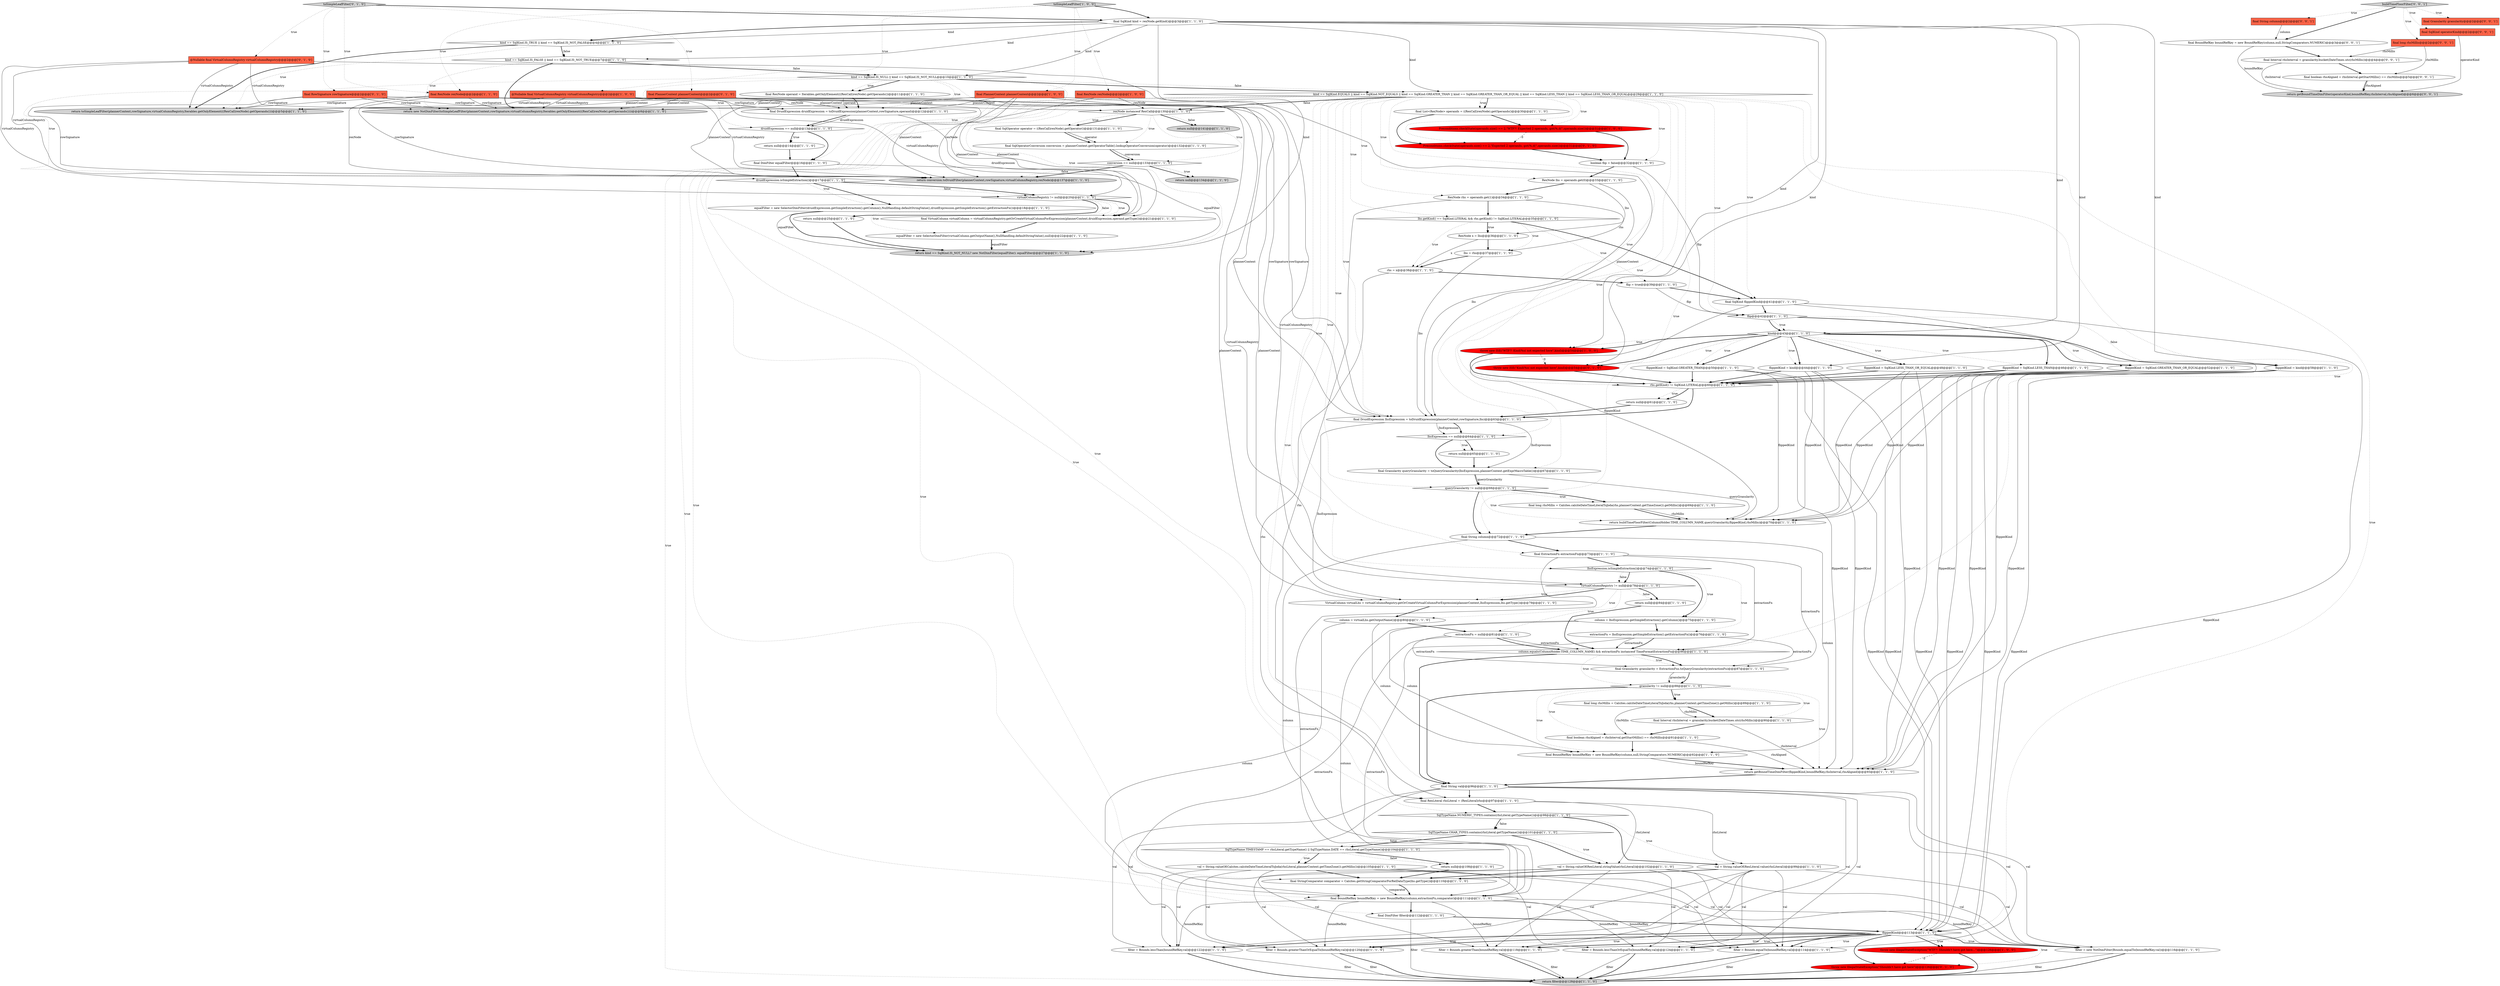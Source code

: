 digraph {
104 [style = filled, label = "@Nullable final VirtualColumnRegistry virtualColumnRegistry@@@2@@@['0', '1', '0']", fillcolor = tomato, shape = box image = "AAA0AAABBB2BBB"];
26 [style = filled, label = "SqlTypeName.TIMESTAMP == rhsLiteral.getTypeName() || SqlTypeName.DATE == rhsLiteral.getTypeName()@@@104@@@['1', '1', '0']", fillcolor = white, shape = diamond image = "AAA0AAABBB1BBB"];
73 [style = filled, label = "kind == SqlKind.IS_TRUE || kind == SqlKind.IS_NOT_FALSE@@@4@@@['1', '1', '0']", fillcolor = white, shape = diamond image = "AAA0AAABBB1BBB"];
80 [style = filled, label = "final SqlKind flippedKind@@@41@@@['1', '1', '0']", fillcolor = white, shape = ellipse image = "AAA0AAABBB1BBB"];
36 [style = filled, label = "column = lhsExpression.getSimpleExtraction().getColumn()@@@75@@@['1', '1', '0']", fillcolor = white, shape = ellipse image = "AAA0AAABBB1BBB"];
113 [style = filled, label = "final String column@@@2@@@['0', '0', '1']", fillcolor = tomato, shape = box image = "AAA0AAABBB3BBB"];
15 [style = filled, label = "flip@@@42@@@['1', '1', '0']", fillcolor = white, shape = diamond image = "AAA0AAABBB1BBB"];
2 [style = filled, label = "filter = Bounds.equalTo(boundRefKey,val)@@@114@@@['1', '1', '0']", fillcolor = white, shape = ellipse image = "AAA0AAABBB1BBB"];
10 [style = filled, label = "val = String.valueOf(RexLiteral.stringValue(rhsLiteral))@@@102@@@['1', '1', '0']", fillcolor = white, shape = ellipse image = "AAA0AAABBB1BBB"];
7 [style = filled, label = "final DruidExpression druidExpression = toDruidExpression(plannerContext,rowSignature,operand)@@@12@@@['1', '1', '0']", fillcolor = white, shape = ellipse image = "AAA0AAABBB1BBB"];
11 [style = filled, label = "virtualColumnRegistry != null@@@20@@@['1', '1', '0']", fillcolor = white, shape = diamond image = "AAA0AAABBB1BBB"];
37 [style = filled, label = "kind == SqlKind.IS_FALSE || kind == SqlKind.IS_NOT_TRUE@@@7@@@['1', '1', '0']", fillcolor = white, shape = diamond image = "AAA0AAABBB1BBB"];
75 [style = filled, label = "lhsExpression == null@@@64@@@['1', '1', '0']", fillcolor = white, shape = diamond image = "AAA0AAABBB1BBB"];
49 [style = filled, label = "final DimFilter filter@@@112@@@['1', '1', '0']", fillcolor = white, shape = ellipse image = "AAA0AAABBB1BBB"];
85 [style = filled, label = "return new NotDimFilter(toSimpleLeafFilter(plannerContext,rowSignature,virtualColumnRegistry,Iterables.getOnlyElement(((RexCall)rexNode).getOperands())))@@@8@@@['1', '1', '0']", fillcolor = lightgray, shape = ellipse image = "AAA0AAABBB1BBB"];
79 [style = filled, label = "virtualColumnRegistry != null@@@78@@@['1', '1', '0']", fillcolor = white, shape = diamond image = "AAA0AAABBB1BBB"];
94 [style = filled, label = "final RexLiteral rhsLiteral = (RexLiteral)rhs@@@97@@@['1', '1', '0']", fillcolor = white, shape = ellipse image = "AAA0AAABBB1BBB"];
61 [style = filled, label = "final RexNode rexNode@@@2@@@['1', '1', '0']", fillcolor = tomato, shape = box image = "AAA0AAABBB1BBB"];
91 [style = filled, label = "rhs.getKind() != SqlKind.LITERAL@@@60@@@['1', '1', '0']", fillcolor = white, shape = diamond image = "AAA0AAABBB1BBB"];
110 [style = filled, label = "final BoundRefKey boundRefKey = new BoundRefKey(column,null,StringComparators.NUMERIC)@@@3@@@['0', '0', '1']", fillcolor = white, shape = ellipse image = "AAA0AAABBB3BBB"];
33 [style = filled, label = "final long rhsMillis = Calcites.calciteDateTimeLiteralToJoda(rhs,plannerContext.getTimeZone()).getMillis()@@@89@@@['1', '1', '0']", fillcolor = white, shape = ellipse image = "AAA0AAABBB1BBB"];
64 [style = filled, label = "return null@@@65@@@['1', '1', '0']", fillcolor = white, shape = ellipse image = "AAA0AAABBB1BBB"];
84 [style = filled, label = "lhs.getKind() == SqlKind.LITERAL && rhs.getKind() != SqlKind.LITERAL@@@35@@@['1', '1', '0']", fillcolor = white, shape = diamond image = "AAA0AAABBB1BBB"];
9 [style = filled, label = "final VirtualColumn virtualColumn = virtualColumnRegistry.getOrCreateVirtualColumnForExpression(plannerContext,druidExpression,operand.getType())@@@21@@@['1', '1', '0']", fillcolor = white, shape = ellipse image = "AAA0AAABBB1BBB"];
54 [style = filled, label = "rhs = x@@@38@@@['1', '1', '0']", fillcolor = white, shape = ellipse image = "AAA0AAABBB1BBB"];
99 [style = filled, label = "throw new IllegalStateException(\"Shouldn't have got here\")@@@126@@@['0', '1', '0']", fillcolor = red, shape = ellipse image = "AAA1AAABBB2BBB"];
43 [style = filled, label = "kind == SqlKind.IS_NULL || kind == SqlKind.IS_NOT_NULL@@@10@@@['1', '1', '0']", fillcolor = white, shape = diamond image = "AAA0AAABBB1BBB"];
45 [style = filled, label = "final RexNode operand = Iterables.getOnlyElement(((RexCall)rexNode).getOperands())@@@11@@@['1', '1', '0']", fillcolor = white, shape = ellipse image = "AAA0AAABBB1BBB"];
30 [style = filled, label = "filter = new NotDimFilter(Bounds.equalTo(boundRefKey,val))@@@116@@@['1', '1', '0']", fillcolor = white, shape = ellipse image = "AAA0AAABBB1BBB"];
12 [style = filled, label = "filter = Bounds.lessThan(boundRefKey,val)@@@122@@@['1', '1', '0']", fillcolor = white, shape = ellipse image = "AAA0AAABBB1BBB"];
51 [style = filled, label = "final ExtractionFn extractionFn@@@73@@@['1', '1', '0']", fillcolor = white, shape = ellipse image = "AAA0AAABBB1BBB"];
65 [style = filled, label = "final SqlOperatorConversion conversion = plannerContext.getOperatorTable().lookupOperatorConversion(operator)@@@132@@@['1', '1', '0']", fillcolor = white, shape = ellipse image = "AAA0AAABBB1BBB"];
107 [style = filled, label = "final long rhsMillis@@@2@@@['0', '0', '1']", fillcolor = tomato, shape = box image = "AAA0AAABBB3BBB"];
66 [style = filled, label = "granularity != null@@@88@@@['1', '1', '0']", fillcolor = white, shape = diamond image = "AAA0AAABBB1BBB"];
69 [style = filled, label = "VirtualColumn virtualLhs = virtualColumnRegistry.getOrCreateVirtualColumnForExpression(plannerContext,lhsExpression,lhs.getType())@@@79@@@['1', '1', '0']", fillcolor = white, shape = ellipse image = "AAA0AAABBB1BBB"];
17 [style = filled, label = "final SqlKind kind = rexNode.getKind()@@@3@@@['1', '1', '0']", fillcolor = white, shape = ellipse image = "AAA0AAABBB1BBB"];
18 [style = filled, label = "final Granularity queryGranularity = toQueryGranularity(lhsExpression,plannerContext.getExprMacroTable())@@@67@@@['1', '1', '0']", fillcolor = white, shape = ellipse image = "AAA0AAABBB1BBB"];
29 [style = filled, label = "Preconditions.checkState(operands.size() == 2,\"WTF?! Expected 2 operands, got(%,d(\",operands.size())@@@31@@@['1', '0', '0']", fillcolor = red, shape = ellipse image = "AAA1AAABBB1BBB"];
86 [style = filled, label = "flippedKind = SqlKind.GREATER_THAN_OR_EQUAL@@@52@@@['1', '1', '0']", fillcolor = white, shape = ellipse image = "AAA0AAABBB1BBB"];
50 [style = filled, label = "final RexNode rexNode@@@2@@@['1', '0', '0']", fillcolor = tomato, shape = box image = "AAA0AAABBB1BBB"];
27 [style = filled, label = "lhs = rhs@@@37@@@['1', '1', '0']", fillcolor = white, shape = ellipse image = "AAA0AAABBB1BBB"];
20 [style = filled, label = "extractionFn = null@@@81@@@['1', '1', '0']", fillcolor = white, shape = ellipse image = "AAA0AAABBB1BBB"];
105 [style = filled, label = "throw new ISE(\"Kind(%s( not expected here\",kind)@@@54@@@['0', '1', '0']", fillcolor = red, shape = ellipse image = "AAA1AAABBB2BBB"];
32 [style = filled, label = "RexNode x = lhs@@@36@@@['1', '1', '0']", fillcolor = white, shape = ellipse image = "AAA0AAABBB1BBB"];
98 [style = filled, label = "return null@@@108@@@['1', '1', '0']", fillcolor = white, shape = ellipse image = "AAA0AAABBB1BBB"];
100 [style = filled, label = "final RowSignature rowSignature@@@2@@@['0', '1', '0']", fillcolor = tomato, shape = box image = "AAA0AAABBB2BBB"];
102 [style = filled, label = "toSimpleLeafFilter['0', '1', '0']", fillcolor = lightgray, shape = diamond image = "AAA0AAABBB2BBB"];
71 [style = filled, label = "flippedKind = SqlKind.LESS_THAN@@@46@@@['1', '1', '0']", fillcolor = white, shape = ellipse image = "AAA0AAABBB1BBB"];
63 [style = filled, label = "extractionFn = lhsExpression.getSimpleExtraction().getExtractionFn()@@@76@@@['1', '1', '0']", fillcolor = white, shape = ellipse image = "AAA0AAABBB1BBB"];
81 [style = filled, label = "SqlTypeName.NUMERIC_TYPES.contains(rhsLiteral.getTypeName())@@@98@@@['1', '1', '0']", fillcolor = white, shape = diamond image = "AAA0AAABBB1BBB"];
56 [style = filled, label = "return conversion.toDruidFilter(plannerContext,rowSignature,virtualColumnRegistry,rexNode)@@@137@@@['1', '1', '0']", fillcolor = lightgray, shape = ellipse image = "AAA0AAABBB1BBB"];
68 [style = filled, label = "flip = true@@@39@@@['1', '1', '0']", fillcolor = white, shape = ellipse image = "AAA0AAABBB1BBB"];
5 [style = filled, label = "queryGranularity != null@@@68@@@['1', '1', '0']", fillcolor = white, shape = diamond image = "AAA0AAABBB1BBB"];
4 [style = filled, label = "final PlannerContext plannerContext@@@2@@@['1', '0', '0']", fillcolor = tomato, shape = box image = "AAA0AAABBB1BBB"];
6 [style = filled, label = "final BoundRefKey boundRefKey = new BoundRefKey(column,null,StringComparators.NUMERIC)@@@92@@@['1', '1', '0']", fillcolor = white, shape = ellipse image = "AAA0AAABBB1BBB"];
55 [style = filled, label = "rexNode instanceof RexCall@@@130@@@['1', '1', '0']", fillcolor = white, shape = diamond image = "AAA0AAABBB1BBB"];
14 [style = filled, label = "druidExpression == null@@@13@@@['1', '1', '0']", fillcolor = white, shape = diamond image = "AAA0AAABBB1BBB"];
48 [style = filled, label = "column.equals(ColumnHolder.TIME_COLUMN_NAME) && extractionFn instanceof TimeFormatExtractionFn@@@86@@@['1', '1', '0']", fillcolor = white, shape = diamond image = "AAA0AAABBB1BBB"];
108 [style = filled, label = "buildTimeFloorFilter['0', '0', '1']", fillcolor = lightgray, shape = diamond image = "AAA0AAABBB3BBB"];
90 [style = filled, label = "throw new IllegalStateException(\"WTF?! Shouldn't have got here...\")@@@126@@@['1', '0', '0']", fillcolor = red, shape = ellipse image = "AAA1AAABBB1BBB"];
0 [style = filled, label = "final DimFilter equalFilter@@@16@@@['1', '1', '0']", fillcolor = white, shape = ellipse image = "AAA0AAABBB1BBB"];
28 [style = filled, label = "final BoundRefKey boundRefKey = new BoundRefKey(column,extractionFn,comparator)@@@111@@@['1', '1', '0']", fillcolor = white, shape = ellipse image = "AAA0AAABBB1BBB"];
89 [style = filled, label = "SqlTypeName.CHAR_TYPES.contains(rhsLiteral.getTypeName())@@@101@@@['1', '1', '0']", fillcolor = white, shape = diamond image = "AAA0AAABBB1BBB"];
93 [style = filled, label = "kind@@@43@@@['1', '1', '0']", fillcolor = white, shape = diamond image = "AAA0AAABBB1BBB"];
57 [style = filled, label = "column = virtualLhs.getOutputName()@@@80@@@['1', '1', '0']", fillcolor = white, shape = ellipse image = "AAA0AAABBB1BBB"];
31 [style = filled, label = "final SqlOperator operator = ((RexCall)rexNode).getOperator()@@@131@@@['1', '1', '0']", fillcolor = white, shape = ellipse image = "AAA0AAABBB1BBB"];
39 [style = filled, label = "return null@@@14@@@['1', '1', '0']", fillcolor = white, shape = ellipse image = "AAA0AAABBB1BBB"];
53 [style = filled, label = "return buildTimeFloorFilter(ColumnHolder.TIME_COLUMN_NAME,queryGranularity,flippedKind,rhsMillis)@@@70@@@['1', '1', '0']", fillcolor = white, shape = ellipse image = "AAA0AAABBB1BBB"];
24 [style = filled, label = "return toSimpleLeafFilter(plannerContext,rowSignature,virtualColumnRegistry,Iterables.getOnlyElement(((RexCall)rexNode).getOperands()))@@@5@@@['1', '1', '0']", fillcolor = lightgray, shape = ellipse image = "AAA0AAABBB1BBB"];
111 [style = filled, label = "return getBoundTimeDimFilter(operatorKind,boundRefKey,rhsInterval,rhsAligned)@@@6@@@['0', '0', '1']", fillcolor = lightgray, shape = ellipse image = "AAA0AAABBB3BBB"];
23 [style = filled, label = "conversion == null@@@133@@@['1', '1', '0']", fillcolor = white, shape = diamond image = "AAA0AAABBB1BBB"];
46 [style = filled, label = "flippedKind = kind@@@44@@@['1', '1', '0']", fillcolor = white, shape = ellipse image = "AAA0AAABBB1BBB"];
21 [style = filled, label = "return null@@@25@@@['1', '1', '0']", fillcolor = white, shape = ellipse image = "AAA0AAABBB1BBB"];
13 [style = filled, label = "return kind == SqlKind.IS_NOT_NULL? new NotDimFilter(equalFilter): equalFilter@@@27@@@['1', '1', '0']", fillcolor = lightgray, shape = ellipse image = "AAA0AAABBB1BBB"];
34 [style = filled, label = "boolean flip = false@@@32@@@['1', '1', '0']", fillcolor = white, shape = ellipse image = "AAA0AAABBB1BBB"];
47 [style = filled, label = "return getBoundTimeDimFilter(flippedKind,boundRefKey,rhsInterval,rhsAligned)@@@93@@@['1', '1', '0']", fillcolor = white, shape = ellipse image = "AAA0AAABBB1BBB"];
114 [style = filled, label = "final Interval rhsInterval = granularity.bucket(DateTimes.utc(rhsMillis))@@@4@@@['0', '0', '1']", fillcolor = white, shape = ellipse image = "AAA0AAABBB3BBB"];
3 [style = filled, label = "filter = Bounds.greaterThan(boundRefKey,val)@@@118@@@['1', '1', '0']", fillcolor = white, shape = ellipse image = "AAA0AAABBB1BBB"];
88 [style = filled, label = "final String val@@@96@@@['1', '1', '0']", fillcolor = white, shape = ellipse image = "AAA0AAABBB1BBB"];
106 [style = filled, label = "final SqlKind operatorKind@@@2@@@['0', '0', '1']", fillcolor = tomato, shape = box image = "AAA0AAABBB3BBB"];
8 [style = filled, label = "@Nullable final VirtualColumnRegistry virtualColumnRegistry@@@2@@@['1', '0', '0']", fillcolor = tomato, shape = box image = "AAA0AAABBB1BBB"];
22 [style = filled, label = "flippedKind = kind@@@58@@@['1', '1', '0']", fillcolor = white, shape = ellipse image = "AAA0AAABBB1BBB"];
97 [style = filled, label = "final boolean rhsAligned = rhsInterval.getStartMillis() == rhsMillis@@@91@@@['1', '1', '0']", fillcolor = white, shape = ellipse image = "AAA0AAABBB1BBB"];
96 [style = filled, label = "RexNode lhs = operands.get(0)@@@33@@@['1', '1', '0']", fillcolor = white, shape = ellipse image = "AAA0AAABBB1BBB"];
52 [style = filled, label = "filter = Bounds.greaterThanOrEqualTo(boundRefKey,val)@@@120@@@['1', '1', '0']", fillcolor = white, shape = ellipse image = "AAA0AAABBB1BBB"];
60 [style = filled, label = "final List<RexNode> operands = ((RexCall)rexNode).getOperands()@@@30@@@['1', '1', '0']", fillcolor = white, shape = ellipse image = "AAA0AAABBB1BBB"];
35 [style = filled, label = "return filter@@@128@@@['1', '1', '0']", fillcolor = lightgray, shape = ellipse image = "AAA0AAABBB1BBB"];
103 [style = filled, label = "final PlannerContext plannerContext@@@2@@@['0', '1', '0']", fillcolor = tomato, shape = box image = "AAA0AAABBB2BBB"];
42 [style = filled, label = "final Granularity granularity = ExtractionFns.toQueryGranularity(extractionFn)@@@87@@@['1', '1', '0']", fillcolor = white, shape = ellipse image = "AAA0AAABBB1BBB"];
92 [style = filled, label = "druidExpression.isSimpleExtraction()@@@17@@@['1', '1', '0']", fillcolor = white, shape = diamond image = "AAA0AAABBB1BBB"];
76 [style = filled, label = "flippedKind = SqlKind.LESS_THAN_OR_EQUAL@@@48@@@['1', '1', '0']", fillcolor = white, shape = ellipse image = "AAA0AAABBB1BBB"];
112 [style = filled, label = "final boolean rhsAligned = rhsInterval.getStartMillis() == rhsMillis@@@5@@@['0', '0', '1']", fillcolor = white, shape = ellipse image = "AAA0AAABBB3BBB"];
95 [style = filled, label = "final DruidExpression lhsExpression = toDruidExpression(plannerContext,rowSignature,lhs)@@@63@@@['1', '1', '0']", fillcolor = white, shape = ellipse image = "AAA0AAABBB1BBB"];
25 [style = filled, label = "return null@@@141@@@['1', '1', '0']", fillcolor = lightgray, shape = ellipse image = "AAA0AAABBB1BBB"];
87 [style = filled, label = "val = String.valueOf(RexLiteral.value(rhsLiteral))@@@99@@@['1', '1', '0']", fillcolor = white, shape = ellipse image = "AAA0AAABBB1BBB"];
62 [style = filled, label = "equalFilter = new SelectorDimFilter(druidExpression.getSimpleExtraction().getColumn(),NullHandling.defaultStringValue(),druidExpression.getSimpleExtraction().getExtractionFn())@@@18@@@['1', '1', '0']", fillcolor = white, shape = ellipse image = "AAA0AAABBB1BBB"];
101 [style = filled, label = "Preconditions.checkState(operands.size() == 2,\"Expected 2 operands, got(%,d(\",operands.size())@@@31@@@['0', '1', '0']", fillcolor = red, shape = ellipse image = "AAA1AAABBB2BBB"];
44 [style = filled, label = "lhsExpression.isSimpleExtraction()@@@74@@@['1', '1', '0']", fillcolor = white, shape = diamond image = "AAA0AAABBB1BBB"];
109 [style = filled, label = "final Granularity granularity@@@2@@@['0', '0', '1']", fillcolor = tomato, shape = box image = "AAA0AAABBB3BBB"];
82 [style = filled, label = "final Interval rhsInterval = granularity.bucket(DateTimes.utc(rhsMillis))@@@90@@@['1', '1', '0']", fillcolor = white, shape = ellipse image = "AAA0AAABBB1BBB"];
58 [style = filled, label = "throw new ISE(\"WTF?! Kind(%s( not expected here\",kind)@@@54@@@['1', '0', '0']", fillcolor = red, shape = ellipse image = "AAA1AAABBB1BBB"];
67 [style = filled, label = "return null@@@61@@@['1', '1', '0']", fillcolor = white, shape = ellipse image = "AAA0AAABBB1BBB"];
77 [style = filled, label = "equalFilter = new SelectorDimFilter(virtualColumn.getOutputName(),NullHandling.defaultStringValue(),null)@@@22@@@['1', '1', '0']", fillcolor = white, shape = ellipse image = "AAA0AAABBB1BBB"];
59 [style = filled, label = "return null@@@134@@@['1', '1', '0']", fillcolor = lightgray, shape = ellipse image = "AAA0AAABBB1BBB"];
83 [style = filled, label = "val = String.valueOf(Calcites.calciteDateTimeLiteralToJoda(rhsLiteral,plannerContext.getTimeZone()).getMillis())@@@105@@@['1', '1', '0']", fillcolor = white, shape = ellipse image = "AAA0AAABBB1BBB"];
16 [style = filled, label = "toSimpleLeafFilter['1', '0', '0']", fillcolor = lightgray, shape = diamond image = "AAA0AAABBB1BBB"];
41 [style = filled, label = "final long rhsMillis = Calcites.calciteDateTimeLiteralToJoda(rhs,plannerContext.getTimeZone()).getMillis()@@@69@@@['1', '1', '0']", fillcolor = white, shape = ellipse image = "AAA0AAABBB1BBB"];
1 [style = filled, label = "RexNode rhs = operands.get(1)@@@34@@@['1', '1', '0']", fillcolor = white, shape = ellipse image = "AAA0AAABBB1BBB"];
70 [style = filled, label = "final String column@@@72@@@['1', '1', '0']", fillcolor = white, shape = ellipse image = "AAA0AAABBB1BBB"];
74 [style = filled, label = "flippedKind = SqlKind.GREATER_THAN@@@50@@@['1', '1', '0']", fillcolor = white, shape = ellipse image = "AAA0AAABBB1BBB"];
40 [style = filled, label = "filter = Bounds.lessThanOrEqualTo(boundRefKey,val)@@@124@@@['1', '1', '0']", fillcolor = white, shape = ellipse image = "AAA0AAABBB1BBB"];
19 [style = filled, label = "flippedKind@@@113@@@['1', '1', '0']", fillcolor = white, shape = diamond image = "AAA0AAABBB1BBB"];
38 [style = filled, label = "return null@@@84@@@['1', '1', '0']", fillcolor = white, shape = ellipse image = "AAA0AAABBB1BBB"];
72 [style = filled, label = "kind == SqlKind.EQUALS || kind == SqlKind.NOT_EQUALS || kind == SqlKind.GREATER_THAN || kind == SqlKind.GREATER_THAN_OR_EQUAL || kind == SqlKind.LESS_THAN || kind == SqlKind.LESS_THAN_OR_EQUAL@@@29@@@['1', '1', '0']", fillcolor = white, shape = diamond image = "AAA0AAABBB1BBB"];
78 [style = filled, label = "final StringComparator comparator = Calcites.getStringComparatorForRelDataType(lhs.getType())@@@110@@@['1', '1', '0']", fillcolor = white, shape = ellipse image = "AAA0AAABBB1BBB"];
51->42 [style = solid, label="extractionFn"];
62->13 [style = bold, label=""];
17->13 [style = solid, label="kind"];
9->77 [style = bold, label=""];
83->30 [style = solid, label="val"];
93->46 [style = bold, label=""];
54->68 [style = bold, label=""];
60->29 [style = bold, label=""];
93->74 [style = dotted, label="true"];
8->11 [style = solid, label="virtualColumnRegistry"];
74->19 [style = solid, label="flippedKind"];
89->10 [style = bold, label=""];
93->86 [style = bold, label=""];
32->54 [style = solid, label="x"];
49->35 [style = solid, label="filter"];
45->7 [style = bold, label=""];
95->18 [style = solid, label="lhsExpression"];
7->14 [style = bold, label=""];
3->35 [style = bold, label=""];
11->77 [style = dotted, label="true"];
93->86 [style = dotted, label="true"];
79->57 [style = dotted, label="true"];
19->90 [style = bold, label=""];
14->39 [style = dotted, label="true"];
44->79 [style = bold, label=""];
81->89 [style = bold, label=""];
79->69 [style = dotted, label="true"];
36->63 [style = bold, label=""];
19->99 [style = bold, label=""];
104->56 [style = solid, label="virtualColumnRegistry"];
20->48 [style = solid, label="extractionFn"];
102->100 [style = dotted, label="true"];
67->95 [style = bold, label=""];
79->20 [style = dotted, label="true"];
66->6 [style = dotted, label="true"];
107->112 [style = solid, label="rhsMillis"];
88->52 [style = solid, label="val"];
86->19 [style = solid, label="flippedKind"];
17->43 [style = solid, label="kind"];
12->35 [style = bold, label=""];
75->64 [style = bold, label=""];
4->85 [style = solid, label="plannerContext"];
43->45 [style = bold, label=""];
34->96 [style = bold, label=""];
93->58 [style = dotted, label="true"];
41->53 [style = bold, label=""];
74->53 [style = solid, label="flippedKind"];
55->25 [style = bold, label=""];
19->99 [style = dotted, label="true"];
26->98 [style = dotted, label="false"];
19->3 [style = dotted, label="true"];
104->85 [style = solid, label="virtualColumnRegistry"];
55->25 [style = dotted, label="false"];
10->12 [style = solid, label="val"];
45->7 [style = solid, label="operand"];
14->39 [style = bold, label=""];
16->61 [style = dotted, label="true"];
1->27 [style = solid, label="rhs"];
81->89 [style = dotted, label="false"];
16->8 [style = dotted, label="true"];
50->55 [style = solid, label="rexNode"];
72->55 [style = bold, label=""];
72->91 [style = dotted, label="true"];
11->21 [style = bold, label=""];
84->80 [style = bold, label=""];
96->1 [style = bold, label=""];
32->27 [style = bold, label=""];
83->2 [style = solid, label="val"];
66->82 [style = dotted, label="true"];
20->42 [style = solid, label="extractionFn"];
3->35 [style = solid, label="filter"];
58->91 [style = bold, label=""];
38->48 [style = bold, label=""];
73->37 [style = dotted, label="false"];
0->92 [style = bold, label=""];
7->9 [style = solid, label="druidExpression"];
93->74 [style = bold, label=""];
103->9 [style = solid, label="plannerContext"];
43->72 [style = dotted, label="false"];
72->48 [style = dotted, label="true"];
19->40 [style = bold, label=""];
72->95 [style = dotted, label="true"];
71->91 [style = bold, label=""];
23->56 [style = bold, label=""];
42->66 [style = bold, label=""];
40->35 [style = solid, label="filter"];
30->35 [style = solid, label="filter"];
43->13 [style = dotted, label="true"];
93->105 [style = dotted, label="true"];
36->6 [style = solid, label="column"];
48->66 [style = dotted, label="true"];
75->64 [style = dotted, label="true"];
77->13 [style = solid, label="equalFilter"];
55->65 [style = dotted, label="true"];
14->0 [style = bold, label=""];
0->13 [style = solid, label="equalFilter"];
18->5 [style = bold, label=""];
107->114 [style = solid, label="rhsMillis"];
60->101 [style = bold, label=""];
17->22 [style = solid, label="kind"];
106->111 [style = solid, label="operatorKind"];
97->6 [style = bold, label=""];
15->93 [style = bold, label=""];
72->75 [style = dotted, label="true"];
23->59 [style = dotted, label="true"];
64->18 [style = bold, label=""];
62->13 [style = solid, label="equalFilter"];
17->46 [style = solid, label="kind"];
4->7 [style = solid, label="plannerContext"];
11->9 [style = bold, label=""];
7->14 [style = solid, label="druidExpression"];
72->5 [style = dotted, label="true"];
37->43 [style = bold, label=""];
18->53 [style = solid, label="queryGranularity"];
19->90 [style = dotted, label="true"];
72->51 [style = dotted, label="true"];
72->88 [style = dotted, label="true"];
104->24 [style = solid, label="virtualColumnRegistry"];
83->78 [style = bold, label=""];
80->15 [style = bold, label=""];
61->7 [style = solid, label="rowSignature"];
91->95 [style = bold, label=""];
55->31 [style = bold, label=""];
72->94 [style = dotted, label="true"];
100->7 [style = solid, label="rowSignature"];
103->85 [style = solid, label="plannerContext"];
61->56 [style = solid, label="rowSignature"];
26->83 [style = bold, label=""];
8->85 [style = solid, label="virtualColumnRegistry"];
75->18 [style = bold, label=""];
37->43 [style = dotted, label="false"];
61->95 [style = solid, label="rowSignature"];
28->3 [style = solid, label="boundRefKey"];
68->80 [style = bold, label=""];
72->28 [style = dotted, label="true"];
103->69 [style = solid, label="plannerContext"];
19->2 [style = bold, label=""];
72->18 [style = dotted, label="true"];
92->11 [style = dotted, label="false"];
16->4 [style = dotted, label="true"];
79->38 [style = dotted, label="false"];
33->82 [style = bold, label=""];
100->85 [style = solid, label="rowSignature"];
83->3 [style = solid, label="val"];
44->79 [style = dotted, label="false"];
112->111 [style = bold, label=""];
70->28 [style = solid, label="column"];
89->26 [style = bold, label=""];
104->79 [style = solid, label="virtualColumnRegistry"];
43->0 [style = dotted, label="true"];
34->15 [style = solid, label="flip"];
55->23 [style = dotted, label="true"];
103->24 [style = solid, label="plannerContext"];
17->37 [style = solid, label="kind"];
78->28 [style = solid, label="comparator"];
72->78 [style = dotted, label="true"];
86->53 [style = solid, label="flippedKind"];
87->12 [style = solid, label="val"];
6->47 [style = bold, label=""];
23->59 [style = bold, label=""];
103->95 [style = solid, label="plannerContext"];
63->28 [style = solid, label="extractionFn"];
81->87 [style = bold, label=""];
72->55 [style = dotted, label="false"];
87->30 [style = solid, label="val"];
71->47 [style = solid, label="flippedKind"];
5->41 [style = dotted, label="true"];
93->71 [style = bold, label=""];
8->24 [style = solid, label="virtualColumnRegistry"];
28->49 [style = bold, label=""];
66->33 [style = dotted, label="true"];
19->12 [style = dotted, label="true"];
94->10 [style = solid, label="rhsLiteral"];
43->72 [style = bold, label=""];
4->95 [style = solid, label="plannerContext"];
96->95 [style = solid, label="lhs"];
79->38 [style = bold, label=""];
10->78 [style = bold, label=""];
5->53 [style = dotted, label="true"];
73->24 [style = dotted, label="true"];
94->81 [style = bold, label=""];
93->46 [style = dotted, label="true"];
28->30 [style = solid, label="boundRefKey"];
99->35 [style = bold, label=""];
72->44 [style = dotted, label="true"];
2->35 [style = solid, label="filter"];
77->13 [style = bold, label=""];
15->22 [style = dotted, label="false"];
74->91 [style = bold, label=""];
72->96 [style = dotted, label="true"];
82->47 [style = solid, label="rhsInterval"];
44->36 [style = bold, label=""];
51->48 [style = solid, label="extractionFn"];
6->47 [style = solid, label="boundRefKey"];
72->1 [style = dotted, label="true"];
1->94 [style = solid, label="rhs"];
19->2 [style = dotted, label="true"];
65->23 [style = solid, label="conversion"];
87->2 [style = solid, label="val"];
69->57 [style = bold, label=""];
44->36 [style = dotted, label="true"];
20->28 [style = solid, label="extractionFn"];
72->34 [style = dotted, label="true"];
57->28 [style = solid, label="column"];
80->19 [style = solid, label="flippedKind"];
72->80 [style = dotted, label="true"];
95->75 [style = solid, label="lhsExpression"];
66->47 [style = dotted, label="true"];
19->52 [style = dotted, label="true"];
88->40 [style = solid, label="val"];
93->71 [style = dotted, label="true"];
39->0 [style = bold, label=""];
53->70 [style = bold, label=""];
74->47 [style = solid, label="flippedKind"];
94->87 [style = solid, label="rhsLiteral"];
71->19 [style = solid, label="flippedKind"];
18->5 [style = solid, label="queryGranularity"];
108->113 [style = dotted, label="true"];
43->92 [style = dotted, label="true"];
80->47 [style = solid, label="flippedKind"];
91->67 [style = dotted, label="true"];
19->52 [style = bold, label=""];
19->30 [style = bold, label=""];
19->40 [style = dotted, label="true"];
82->97 [style = bold, label=""];
72->29 [style = dotted, label="true"];
87->3 [style = solid, label="val"];
63->48 [style = bold, label=""];
10->52 [style = solid, label="val"];
37->85 [style = bold, label=""];
28->40 [style = solid, label="boundRefKey"];
57->20 [style = bold, label=""];
37->85 [style = dotted, label="true"];
55->31 [style = dotted, label="true"];
54->94 [style = solid, label="rhs"];
46->47 [style = solid, label="flippedKind"];
28->52 [style = solid, label="boundRefKey"];
33->97 [style = solid, label="rhsMillis"];
8->79 [style = solid, label="virtualColumnRegistry"];
57->6 [style = solid, label="column"];
43->14 [style = dotted, label="true"];
113->110 [style = solid, label="column"];
10->2 [style = solid, label="val"];
21->13 [style = bold, label=""];
102->61 [style = dotted, label="true"];
61->24 [style = solid, label="rowSignature"];
79->69 [style = bold, label=""];
61->56 [style = solid, label="rexNode"];
72->60 [style = dotted, label="true"];
76->53 [style = solid, label="flippedKind"];
100->95 [style = solid, label="rowSignature"];
51->44 [style = bold, label=""];
33->82 [style = solid, label="rhsMillis"];
26->83 [style = dotted, label="true"];
22->47 [style = solid, label="flippedKind"];
105->91 [style = bold, label=""];
68->15 [style = solid, label="flip"];
102->104 [style = dotted, label="true"];
83->40 [style = solid, label="val"];
114->112 [style = bold, label=""];
10->30 [style = solid, label="val"];
101->34 [style = bold, label=""];
17->105 [style = solid, label="kind"];
98->78 [style = bold, label=""];
97->47 [style = solid, label="rhsAligned"];
87->40 [style = solid, label="val"];
27->54 [style = bold, label=""];
84->68 [style = dotted, label="true"];
31->65 [style = solid, label="operator"];
86->91 [style = bold, label=""];
110->111 [style = solid, label="boundRefKey"];
40->35 [style = bold, label=""];
28->12 [style = solid, label="boundRefKey"];
72->81 [style = dotted, label="true"];
93->105 [style = bold, label=""];
11->9 [style = dotted, label="true"];
48->88 [style = bold, label=""];
63->42 [style = solid, label="extractionFn"];
108->106 [style = dotted, label="true"];
30->35 [style = bold, label=""];
52->35 [style = solid, label="filter"];
49->19 [style = bold, label=""];
72->70 [style = dotted, label="true"];
90->99 [style = dashed, label="0"];
84->27 [style = dotted, label="true"];
88->12 [style = solid, label="val"];
36->28 [style = solid, label="column"];
102->103 [style = dotted, label="true"];
87->78 [style = bold, label=""];
31->65 [style = bold, label=""];
92->62 [style = bold, label=""];
76->19 [style = solid, label="flippedKind"];
5->70 [style = bold, label=""];
81->87 [style = dotted, label="true"];
16->50 [style = dotted, label="true"];
1->84 [style = bold, label=""];
10->3 [style = solid, label="val"];
93->58 [style = bold, label=""];
88->3 [style = solid, label="val"];
46->91 [style = bold, label=""];
73->24 [style = bold, label=""];
114->111 [style = solid, label="rhsInterval"];
72->60 [style = bold, label=""];
29->101 [style = dashed, label="0"];
88->30 [style = solid, label="val"];
72->15 [style = dotted, label="true"];
44->63 [style = dotted, label="true"];
5->41 [style = bold, label=""];
72->19 [style = dotted, label="true"];
22->19 [style = solid, label="flippedKind"];
43->45 [style = dotted, label="true"];
86->47 [style = solid, label="flippedKind"];
100->24 [style = solid, label="rowSignature"];
43->7 [style = dotted, label="true"];
27->95 [style = solid, label="lhs"];
110->114 [style = bold, label=""];
4->56 [style = solid, label="plannerContext"];
28->2 [style = solid, label="boundRefKey"];
65->23 [style = bold, label=""];
2->35 [style = bold, label=""];
103->56 [style = solid, label="plannerContext"];
100->56 [style = solid, label="rowSignature"];
61->85 [style = solid, label="rowSignature"];
112->111 [style = solid, label="rhsAligned"];
70->6 [style = solid, label="column"];
84->32 [style = dotted, label="true"];
29->34 [style = bold, label=""];
51->28 [style = solid, label="extractionFn"];
70->51 [style = bold, label=""];
50->56 [style = solid, label="rexNode"];
66->88 [style = bold, label=""];
89->26 [style = dotted, label="false"];
20->48 [style = bold, label=""];
80->53 [style = solid, label="flippedKind"];
23->56 [style = dotted, label="false"];
95->75 [style = bold, label=""];
46->19 [style = solid, label="flippedKind"];
19->3 [style = bold, label=""];
66->33 [style = bold, label=""];
52->35 [style = bold, label=""];
89->10 [style = dotted, label="true"];
72->49 [style = dotted, label="true"];
17->73 [style = solid, label="kind"];
73->37 [style = bold, label=""];
19->12 [style = bold, label=""];
108->110 [style = bold, label=""];
46->53 [style = solid, label="flippedKind"];
92->11 [style = bold, label=""];
47->88 [style = bold, label=""];
72->35 [style = dotted, label="true"];
16->17 [style = bold, label=""];
103->7 [style = solid, label="plannerContext"];
92->62 [style = dotted, label="true"];
4->69 [style = solid, label="plannerContext"];
72->84 [style = dotted, label="true"];
63->48 [style = solid, label="extractionFn"];
90->35 [style = bold, label=""];
17->73 [style = bold, label=""];
15->93 [style = dotted, label="true"];
17->93 [style = solid, label="kind"];
4->9 [style = solid, label="plannerContext"];
93->76 [style = bold, label=""];
41->53 [style = solid, label="rhsMillis"];
83->52 [style = solid, label="val"];
104->11 [style = solid, label="virtualColumnRegistry"];
76->91 [style = bold, label=""];
108->107 [style = dotted, label="true"];
4->24 [style = solid, label="plannerContext"];
19->30 [style = dotted, label="true"];
88->2 [style = solid, label="val"];
11->21 [style = dotted, label="false"];
15->22 [style = bold, label=""];
95->69 [style = solid, label="lhsExpression"];
84->54 [style = dotted, label="true"];
72->101 [style = dotted, label="true"];
8->56 [style = solid, label="virtualColumnRegistry"];
71->53 [style = solid, label="flippedKind"];
78->28 [style = bold, label=""];
66->97 [style = dotted, label="true"];
108->109 [style = dotted, label="true"];
84->32 [style = bold, label=""];
76->47 [style = solid, label="flippedKind"];
96->32 [style = solid, label="lhs"];
22->91 [style = bold, label=""];
87->52 [style = solid, label="val"];
17->58 [style = solid, label="kind"];
48->42 [style = dotted, label="true"];
91->67 [style = bold, label=""];
83->12 [style = solid, label="val"];
58->105 [style = dashed, label="0"];
48->42 [style = bold, label=""];
17->72 [style = solid, label="kind"];
93->76 [style = dotted, label="true"];
26->98 [style = bold, label=""];
88->94 [style = bold, label=""];
61->55 [style = solid, label="rexNode"];
42->66 [style = solid, label="granularity"];
10->40 [style = solid, label="val"];
22->53 [style = solid, label="flippedKind"];
12->35 [style = solid, label="filter"];
102->17 [style = bold, label=""];
}
